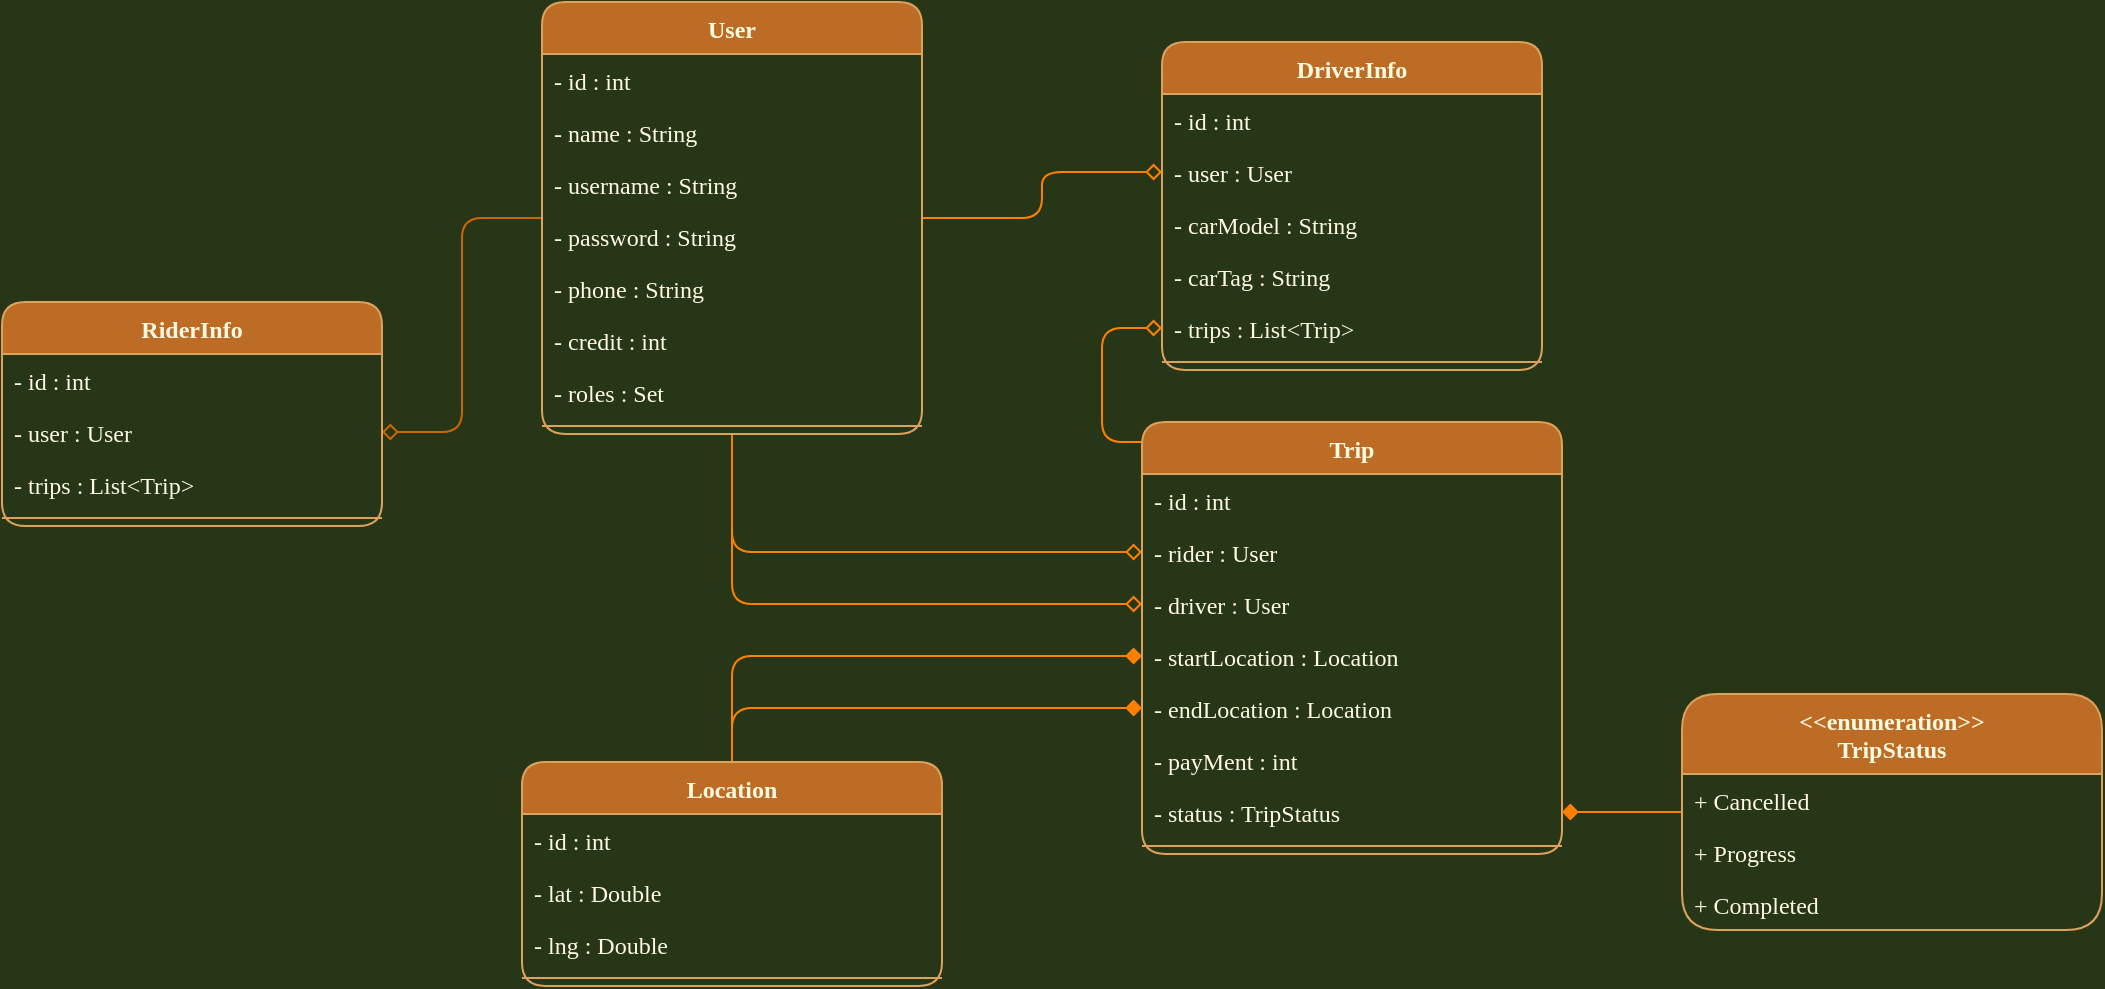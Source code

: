<mxfile>
    <diagram id="sEjhFk9IHV9f2gcVvKyr" name="Page-1">
        <mxGraphModel dx="2313" dy="658" grid="1" gridSize="10" guides="1" tooltips="1" connect="1" arrows="1" fold="1" page="1" pageScale="1" pageWidth="1169" pageHeight="827" background="#283618" math="0" shadow="0">
            <root>
                <mxCell id="0"/>
                <mxCell id="1" parent="0"/>
                <mxCell id="33" value="DriverInfo" style="swimlane;fontStyle=1;align=center;verticalAlign=top;childLayout=stackLayout;horizontal=1;startSize=26;horizontalStack=0;resizeParent=1;resizeParentMax=0;resizeLast=0;collapsible=1;marginBottom=0;fillColor=#BC6C25;strokeColor=#DDA15E;fontColor=#FEFAE0;fontFamily=Lucida Console;rounded=1;" parent="1" vertex="1">
                    <mxGeometry x="420" y="70" width="190" height="164" as="geometry"/>
                </mxCell>
                <mxCell id="70" value="- id : int" style="text;strokeColor=none;fillColor=none;align=left;verticalAlign=top;spacingLeft=4;spacingRight=4;overflow=hidden;rotatable=0;points=[[0,0.5],[1,0.5]];portConstraint=eastwest;fontColor=#FEFAE0;fontFamily=Lucida Console;rounded=1;" parent="33" vertex="1">
                    <mxGeometry y="26" width="190" height="26" as="geometry"/>
                </mxCell>
                <mxCell id="34" value="- user : User" style="text;strokeColor=none;fillColor=none;align=left;verticalAlign=top;spacingLeft=4;spacingRight=4;overflow=hidden;rotatable=0;points=[[0,0.5],[1,0.5]];portConstraint=eastwest;fontColor=#FEFAE0;fontFamily=Lucida Console;rounded=1;" parent="33" vertex="1">
                    <mxGeometry y="52" width="190" height="26" as="geometry"/>
                </mxCell>
                <mxCell id="45" value="- carModel : String" style="text;strokeColor=none;fillColor=none;align=left;verticalAlign=top;spacingLeft=4;spacingRight=4;overflow=hidden;rotatable=0;points=[[0,0.5],[1,0.5]];portConstraint=eastwest;fontColor=#FEFAE0;fontFamily=Lucida Console;rounded=1;" parent="33" vertex="1">
                    <mxGeometry y="78" width="190" height="26" as="geometry"/>
                </mxCell>
                <mxCell id="49" value="- carTag : String" style="text;strokeColor=none;fillColor=none;align=left;verticalAlign=top;spacingLeft=4;spacingRight=4;overflow=hidden;rotatable=0;points=[[0,0.5],[1,0.5]];portConstraint=eastwest;fontColor=#FEFAE0;fontFamily=Lucida Console;rounded=1;" parent="33" vertex="1">
                    <mxGeometry y="104" width="190" height="26" as="geometry"/>
                </mxCell>
                <mxCell id="77" value="- trips : List&lt;Trip&gt;" style="text;strokeColor=none;fillColor=none;align=left;verticalAlign=top;spacingLeft=4;spacingRight=4;overflow=hidden;rotatable=0;points=[[0,0.5],[1,0.5]];portConstraint=eastwest;fontColor=#FEFAE0;fontFamily=Lucida Console;rounded=1;" parent="33" vertex="1">
                    <mxGeometry y="130" width="190" height="26" as="geometry"/>
                </mxCell>
                <mxCell id="35" value="" style="line;strokeWidth=1;fillColor=none;align=left;verticalAlign=middle;spacingTop=-1;spacingLeft=3;spacingRight=3;rotatable=0;labelPosition=right;points=[];portConstraint=eastwest;strokeColor=#DDA15E;fontColor=#FEFAE0;labelBackgroundColor=#283618;fontFamily=Lucida Console;rounded=1;" parent="33" vertex="1">
                    <mxGeometry y="156" width="190" height="8" as="geometry"/>
                </mxCell>
                <mxCell id="116" style="edgeStyle=orthogonalEdgeStyle;rounded=1;sketch=0;orthogonalLoop=1;jettySize=auto;html=1;entryX=0;entryY=0.5;entryDx=0;entryDy=0;shadow=0;endArrow=diamond;endFill=0;strokeColor=#FF8000;" parent="1" source="41" target="34" edge="1">
                    <mxGeometry relative="1" as="geometry"/>
                </mxCell>
                <mxCell id="117" style="edgeStyle=orthogonalEdgeStyle;rounded=1;sketch=0;orthogonalLoop=1;jettySize=auto;html=1;entryX=0;entryY=0.5;entryDx=0;entryDy=0;shadow=0;endArrow=diamond;endFill=0;strokeColor=#FF8000;" parent="1" source="41" target="67" edge="1">
                    <mxGeometry relative="1" as="geometry"/>
                </mxCell>
                <mxCell id="118" style="edgeStyle=orthogonalEdgeStyle;rounded=1;sketch=0;orthogonalLoop=1;jettySize=auto;html=1;entryX=0;entryY=0.5;entryDx=0;entryDy=0;shadow=0;endArrow=diamond;endFill=0;strokeColor=#FF8000;" parent="1" source="41" target="68" edge="1">
                    <mxGeometry relative="1" as="geometry"/>
                </mxCell>
                <mxCell id="142" style="edgeStyle=orthogonalEdgeStyle;rounded=1;orthogonalLoop=1;jettySize=auto;html=1;entryX=1;entryY=0.5;entryDx=0;entryDy=0;endArrow=diamond;endFill=0;strokeColor=#CC6600;" edge="1" parent="1" source="41" target="136">
                    <mxGeometry relative="1" as="geometry"/>
                </mxCell>
                <mxCell id="41" value="User" style="swimlane;fontStyle=1;align=center;verticalAlign=top;childLayout=stackLayout;horizontal=1;startSize=26;horizontalStack=0;resizeParent=1;resizeParentMax=0;resizeLast=0;collapsible=1;marginBottom=0;fillColor=#BC6C25;strokeColor=#DDA15E;fontColor=#FEFAE0;fontFamily=Lucida Console;rounded=1;" parent="1" vertex="1">
                    <mxGeometry x="110" y="50" width="190" height="216" as="geometry"/>
                </mxCell>
                <mxCell id="42" value="- id : int" style="text;strokeColor=none;fillColor=none;align=left;verticalAlign=top;spacingLeft=4;spacingRight=4;overflow=hidden;rotatable=0;points=[[0,0.5],[1,0.5]];portConstraint=eastwest;fontColor=#FEFAE0;fontFamily=Lucida Console;rounded=1;" parent="41" vertex="1">
                    <mxGeometry y="26" width="190" height="26" as="geometry"/>
                </mxCell>
                <mxCell id="63" value="- name : String" style="text;strokeColor=none;fillColor=none;align=left;verticalAlign=top;spacingLeft=4;spacingRight=4;overflow=hidden;rotatable=0;points=[[0,0.5],[1,0.5]];portConstraint=eastwest;fontColor=#FEFAE0;fontFamily=Lucida Console;rounded=1;" parent="41" vertex="1">
                    <mxGeometry y="52" width="190" height="26" as="geometry"/>
                </mxCell>
                <mxCell id="61" value="- username : String" style="text;strokeColor=none;fillColor=none;align=left;verticalAlign=top;spacingLeft=4;spacingRight=4;overflow=hidden;rotatable=0;points=[[0,0.5],[1,0.5]];portConstraint=eastwest;fontColor=#FEFAE0;fontFamily=Lucida Console;rounded=1;" parent="41" vertex="1">
                    <mxGeometry y="78" width="190" height="26" as="geometry"/>
                </mxCell>
                <mxCell id="62" value="- password : String" style="text;strokeColor=none;fillColor=none;align=left;verticalAlign=top;spacingLeft=4;spacingRight=4;overflow=hidden;rotatable=0;points=[[0,0.5],[1,0.5]];portConstraint=eastwest;fontColor=#FEFAE0;fontFamily=Lucida Console;rounded=1;" parent="41" vertex="1">
                    <mxGeometry y="104" width="190" height="26" as="geometry"/>
                </mxCell>
                <mxCell id="133" value="- phone : String" style="text;strokeColor=none;fillColor=none;align=left;verticalAlign=top;spacingLeft=4;spacingRight=4;overflow=hidden;rotatable=0;points=[[0,0.5],[1,0.5]];portConstraint=eastwest;fontColor=#FEFAE0;fontFamily=Lucida Console;rounded=1;" parent="41" vertex="1">
                    <mxGeometry y="130" width="190" height="26" as="geometry"/>
                </mxCell>
                <mxCell id="74" value="- credit : int" style="text;strokeColor=none;fillColor=none;align=left;verticalAlign=top;spacingLeft=4;spacingRight=4;overflow=hidden;rotatable=0;points=[[0,0.5],[1,0.5]];portConstraint=eastwest;fontColor=#FEFAE0;fontFamily=Lucida Console;rounded=1;" parent="41" vertex="1">
                    <mxGeometry y="156" width="190" height="26" as="geometry"/>
                </mxCell>
                <mxCell id="64" value="- roles : Set" style="text;strokeColor=none;fillColor=none;align=left;verticalAlign=top;spacingLeft=4;spacingRight=4;overflow=hidden;rotatable=0;points=[[0,0.5],[1,0.5]];portConstraint=eastwest;fontColor=#FEFAE0;fontFamily=Lucida Console;rounded=1;" parent="41" vertex="1">
                    <mxGeometry y="182" width="190" height="26" as="geometry"/>
                </mxCell>
                <mxCell id="43" value="" style="line;strokeWidth=1;fillColor=none;align=left;verticalAlign=middle;spacingTop=-1;spacingLeft=3;spacingRight=3;rotatable=0;labelPosition=right;points=[];portConstraint=eastwest;strokeColor=#DDA15E;fontColor=#FEFAE0;labelBackgroundColor=#283618;fontFamily=Lucida Console;rounded=1;" parent="41" vertex="1">
                    <mxGeometry y="208" width="190" height="8" as="geometry"/>
                </mxCell>
                <mxCell id="131" style="edgeStyle=orthogonalEdgeStyle;rounded=1;sketch=0;orthogonalLoop=1;jettySize=auto;html=1;entryX=0;entryY=0.5;entryDx=0;entryDy=0;shadow=0;endArrow=diamond;endFill=0;strokeColor=#FF8000;" parent="1" source="65" target="77" edge="1">
                    <mxGeometry relative="1" as="geometry">
                        <Array as="points">
                            <mxPoint x="390" y="270"/>
                            <mxPoint x="390" y="213"/>
                        </Array>
                    </mxGeometry>
                </mxCell>
                <mxCell id="65" value="Trip" style="swimlane;fontStyle=1;align=center;verticalAlign=top;childLayout=stackLayout;horizontal=1;startSize=26;horizontalStack=0;resizeParent=1;resizeParentMax=0;resizeLast=0;collapsible=1;marginBottom=0;fillColor=#BC6C25;strokeColor=#DDA15E;fontColor=#FEFAE0;fontFamily=Lucida Console;rounded=1;" parent="1" vertex="1">
                    <mxGeometry x="410" y="260" width="210" height="216" as="geometry"/>
                </mxCell>
                <mxCell id="66" value="- id : int" style="text;strokeColor=none;fillColor=none;align=left;verticalAlign=top;spacingLeft=4;spacingRight=4;overflow=hidden;rotatable=0;points=[[0,0.5],[1,0.5]];portConstraint=eastwest;fontColor=#FEFAE0;fontFamily=Lucida Console;rounded=1;" parent="65" vertex="1">
                    <mxGeometry y="26" width="210" height="26" as="geometry"/>
                </mxCell>
                <mxCell id="67" value="- rider : User" style="text;strokeColor=none;fillColor=none;align=left;verticalAlign=top;spacingLeft=4;spacingRight=4;overflow=hidden;rotatable=0;points=[[0,0.5],[1,0.5]];portConstraint=eastwest;fontColor=#FEFAE0;fontFamily=Lucida Console;rounded=1;" parent="65" vertex="1">
                    <mxGeometry y="52" width="210" height="26" as="geometry"/>
                </mxCell>
                <mxCell id="68" value="- driver : User" style="text;strokeColor=none;fillColor=none;align=left;verticalAlign=top;spacingLeft=4;spacingRight=4;overflow=hidden;rotatable=0;points=[[0,0.5],[1,0.5]];portConstraint=eastwest;fontColor=#FEFAE0;fontFamily=Lucida Console;rounded=1;" parent="65" vertex="1">
                    <mxGeometry y="78" width="210" height="26" as="geometry"/>
                </mxCell>
                <mxCell id="71" value="- startLocation : Location" style="text;strokeColor=none;fillColor=none;align=left;verticalAlign=top;spacingLeft=4;spacingRight=4;overflow=hidden;rotatable=0;points=[[0,0.5],[1,0.5]];portConstraint=eastwest;fontColor=#FEFAE0;fontFamily=Lucida Console;rounded=1;" parent="65" vertex="1">
                    <mxGeometry y="104" width="210" height="26" as="geometry"/>
                </mxCell>
                <mxCell id="72" value="- endLocation : Location" style="text;strokeColor=none;fillColor=none;align=left;verticalAlign=top;spacingLeft=4;spacingRight=4;overflow=hidden;rotatable=0;points=[[0,0.5],[1,0.5]];portConstraint=eastwest;fontColor=#FEFAE0;fontFamily=Lucida Console;rounded=1;" parent="65" vertex="1">
                    <mxGeometry y="130" width="210" height="26" as="geometry"/>
                </mxCell>
                <mxCell id="73" value="- payMent : int" style="text;strokeColor=none;fillColor=none;align=left;verticalAlign=top;spacingLeft=4;spacingRight=4;overflow=hidden;rotatable=0;points=[[0,0.5],[1,0.5]];portConstraint=eastwest;fontColor=#FEFAE0;fontFamily=Lucida Console;rounded=1;" parent="65" vertex="1">
                    <mxGeometry y="156" width="210" height="26" as="geometry"/>
                </mxCell>
                <mxCell id="75" value="- status : TripStatus" style="text;strokeColor=none;fillColor=none;align=left;verticalAlign=top;spacingLeft=4;spacingRight=4;overflow=hidden;rotatable=0;points=[[0,0.5],[1,0.5]];portConstraint=eastwest;fontColor=#FEFAE0;fontFamily=Lucida Console;rounded=1;" parent="65" vertex="1">
                    <mxGeometry y="182" width="210" height="26" as="geometry"/>
                </mxCell>
                <mxCell id="69" value="" style="line;strokeWidth=1;fillColor=none;align=left;verticalAlign=middle;spacingTop=-1;spacingLeft=3;spacingRight=3;rotatable=0;labelPosition=right;points=[];portConstraint=eastwest;strokeColor=#DDA15E;fontColor=#FEFAE0;labelBackgroundColor=#283618;fontFamily=Lucida Console;rounded=1;" parent="65" vertex="1">
                    <mxGeometry y="208" width="210" height="8" as="geometry"/>
                </mxCell>
                <mxCell id="120" style="edgeStyle=orthogonalEdgeStyle;rounded=1;sketch=0;orthogonalLoop=1;jettySize=auto;html=1;entryX=1;entryY=0.5;entryDx=0;entryDy=0;shadow=0;endArrow=diamond;endFill=1;strokeColor=#FF8000;" parent="1" source="78" target="75" edge="1">
                    <mxGeometry relative="1" as="geometry"/>
                </mxCell>
                <mxCell id="78" value="&lt;&lt;enumeration&gt;&gt;&#10;TripStatus" style="swimlane;fontStyle=1;align=center;verticalAlign=top;childLayout=stackLayout;horizontal=1;startSize=40;horizontalStack=0;resizeParent=1;resizeParentMax=0;resizeLast=0;collapsible=1;marginBottom=0;fillColor=#BC6C25;strokeColor=#DDA15E;fontColor=#FEFAE0;fontFamily=Lucida Console;rounded=1;" parent="1" vertex="1">
                    <mxGeometry x="680" y="396" width="210" height="118" as="geometry"/>
                </mxCell>
                <mxCell id="79" value="+ Cancelled" style="text;strokeColor=none;fillColor=none;align=left;verticalAlign=top;spacingLeft=4;spacingRight=4;overflow=hidden;rotatable=0;points=[[0,0.5],[1,0.5]];portConstraint=eastwest;fontColor=#FEFAE0;fontFamily=Lucida Console;rounded=1;" parent="78" vertex="1">
                    <mxGeometry y="40" width="210" height="26" as="geometry"/>
                </mxCell>
                <mxCell id="87" value="+ Progress" style="text;strokeColor=none;fillColor=none;align=left;verticalAlign=top;spacingLeft=4;spacingRight=4;overflow=hidden;rotatable=0;points=[[0,0.5],[1,0.5]];portConstraint=eastwest;fontColor=#FEFAE0;fontFamily=Lucida Console;rounded=1;" parent="78" vertex="1">
                    <mxGeometry y="66" width="210" height="26" as="geometry"/>
                </mxCell>
                <mxCell id="88" value="+ Completed" style="text;strokeColor=none;fillColor=none;align=left;verticalAlign=top;spacingLeft=4;spacingRight=4;overflow=hidden;rotatable=0;points=[[0,0.5],[1,0.5]];portConstraint=eastwest;fontColor=#FEFAE0;fontFamily=Lucida Console;rounded=1;" parent="78" vertex="1">
                    <mxGeometry y="92" width="210" height="26" as="geometry"/>
                </mxCell>
                <mxCell id="113" style="edgeStyle=orthogonalEdgeStyle;rounded=1;sketch=0;orthogonalLoop=1;jettySize=auto;html=1;entryX=0;entryY=0.5;entryDx=0;entryDy=0;shadow=0;endArrow=diamond;endFill=1;strokeColor=#FF8000;" parent="1" source="89" target="71" edge="1">
                    <mxGeometry relative="1" as="geometry"/>
                </mxCell>
                <mxCell id="114" style="edgeStyle=orthogonalEdgeStyle;rounded=1;sketch=0;orthogonalLoop=1;jettySize=auto;html=1;entryX=0;entryY=0.5;entryDx=0;entryDy=0;shadow=0;endArrow=diamond;endFill=1;strokeColor=#FF8000;" parent="1" source="89" target="72" edge="1">
                    <mxGeometry relative="1" as="geometry"/>
                </mxCell>
                <mxCell id="89" value="Location" style="swimlane;fontStyle=1;align=center;verticalAlign=top;childLayout=stackLayout;horizontal=1;startSize=26;horizontalStack=0;resizeParent=1;resizeParentMax=0;resizeLast=0;collapsible=1;marginBottom=0;fillColor=#BC6C25;strokeColor=#DDA15E;fontColor=#FEFAE0;fontFamily=Lucida Console;rounded=1;" parent="1" vertex="1">
                    <mxGeometry x="100" y="430" width="210" height="112" as="geometry"/>
                </mxCell>
                <mxCell id="90" value="- id : int" style="text;strokeColor=none;fillColor=none;align=left;verticalAlign=top;spacingLeft=4;spacingRight=4;overflow=hidden;rotatable=0;points=[[0,0.5],[1,0.5]];portConstraint=eastwest;fontColor=#FEFAE0;fontFamily=Lucida Console;rounded=1;" parent="89" vertex="1">
                    <mxGeometry y="26" width="210" height="26" as="geometry"/>
                </mxCell>
                <mxCell id="91" value="- lat : Double" style="text;strokeColor=none;fillColor=none;align=left;verticalAlign=top;spacingLeft=4;spacingRight=4;overflow=hidden;rotatable=0;points=[[0,0.5],[1,0.5]];portConstraint=eastwest;fontColor=#FEFAE0;fontFamily=Lucida Console;rounded=1;" parent="89" vertex="1">
                    <mxGeometry y="52" width="210" height="26" as="geometry"/>
                </mxCell>
                <mxCell id="92" value="- lng : Double" style="text;strokeColor=none;fillColor=none;align=left;verticalAlign=top;spacingLeft=4;spacingRight=4;overflow=hidden;rotatable=0;points=[[0,0.5],[1,0.5]];portConstraint=eastwest;fontColor=#FEFAE0;fontFamily=Lucida Console;rounded=1;" parent="89" vertex="1">
                    <mxGeometry y="78" width="210" height="26" as="geometry"/>
                </mxCell>
                <mxCell id="97" value="" style="line;strokeWidth=1;fillColor=none;align=left;verticalAlign=middle;spacingTop=-1;spacingLeft=3;spacingRight=3;rotatable=0;labelPosition=right;points=[];portConstraint=eastwest;strokeColor=#DDA15E;fontColor=#FEFAE0;labelBackgroundColor=#283618;fontFamily=Lucida Console;rounded=1;" parent="89" vertex="1">
                    <mxGeometry y="104" width="210" height="8" as="geometry"/>
                </mxCell>
                <mxCell id="134" value="RiderInfo" style="swimlane;fontStyle=1;align=center;verticalAlign=top;childLayout=stackLayout;horizontal=1;startSize=26;horizontalStack=0;resizeParent=1;resizeParentMax=0;resizeLast=0;collapsible=1;marginBottom=0;fillColor=#BC6C25;strokeColor=#DDA15E;fontColor=#FEFAE0;fontFamily=Lucida Console;rounded=1;" vertex="1" parent="1">
                    <mxGeometry x="-160" y="200" width="190" height="112" as="geometry"/>
                </mxCell>
                <mxCell id="135" value="- id : int" style="text;strokeColor=none;fillColor=none;align=left;verticalAlign=top;spacingLeft=4;spacingRight=4;overflow=hidden;rotatable=0;points=[[0,0.5],[1,0.5]];portConstraint=eastwest;fontColor=#FEFAE0;fontFamily=Lucida Console;rounded=1;" vertex="1" parent="134">
                    <mxGeometry y="26" width="190" height="26" as="geometry"/>
                </mxCell>
                <mxCell id="136" value="- user : User" style="text;strokeColor=none;fillColor=none;align=left;verticalAlign=top;spacingLeft=4;spacingRight=4;overflow=hidden;rotatable=0;points=[[0,0.5],[1,0.5]];portConstraint=eastwest;fontColor=#FEFAE0;fontFamily=Lucida Console;rounded=1;" vertex="1" parent="134">
                    <mxGeometry y="52" width="190" height="26" as="geometry"/>
                </mxCell>
                <mxCell id="139" value="- trips : List&lt;Trip&gt;" style="text;strokeColor=none;fillColor=none;align=left;verticalAlign=top;spacingLeft=4;spacingRight=4;overflow=hidden;rotatable=0;points=[[0,0.5],[1,0.5]];portConstraint=eastwest;fontColor=#FEFAE0;fontFamily=Lucida Console;rounded=1;" vertex="1" parent="134">
                    <mxGeometry y="78" width="190" height="26" as="geometry"/>
                </mxCell>
                <mxCell id="140" value="" style="line;strokeWidth=1;fillColor=none;align=left;verticalAlign=middle;spacingTop=-1;spacingLeft=3;spacingRight=3;rotatable=0;labelPosition=right;points=[];portConstraint=eastwest;strokeColor=#DDA15E;fontColor=#FEFAE0;labelBackgroundColor=#283618;fontFamily=Lucida Console;rounded=1;" vertex="1" parent="134">
                    <mxGeometry y="104" width="190" height="8" as="geometry"/>
                </mxCell>
            </root>
        </mxGraphModel>
    </diagram>
</mxfile>